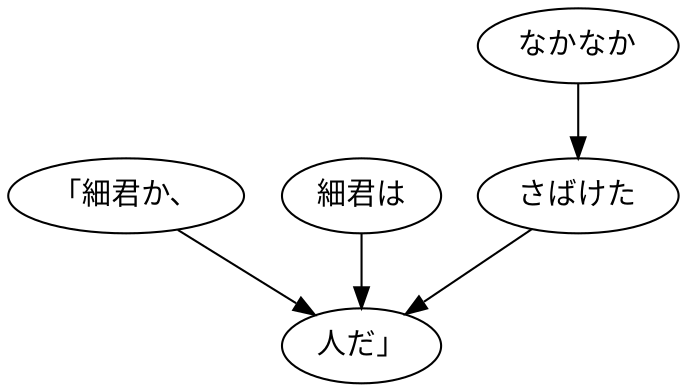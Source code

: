 digraph graph2350 {
	node0 [label="「細君か、"];
	node1 [label="細君は"];
	node2 [label="なかなか"];
	node3 [label="さばけた"];
	node4 [label="人だ」"];
	node0 -> node4;
	node1 -> node4;
	node2 -> node3;
	node3 -> node4;
}
